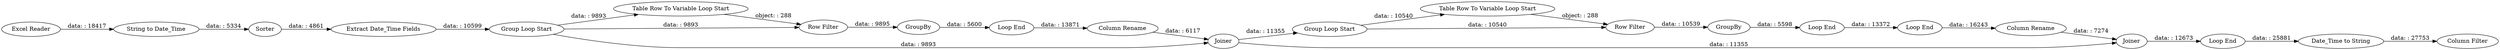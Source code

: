 digraph {
	"3991961135593982871_11" [label=GroupBy]
	"3991961135593982871_33" [label="Column Filter"]
	"3991961135593982871_25" [label="Column Rename"]
	"3991961135593982871_3" [label="Extract Date_Time Fields"]
	"3991961135593982871_29" [label="Loop End"]
	"3991961135593982871_9" [label="Row Filter"]
	"3991961135593982871_12" [label=Joiner]
	"3991961135593982871_31" [label="Loop End"]
	"3991961135593982871_32" [label="Date_Time to String"]
	"3991961135593982871_22" [label="Loop End"]
	"3991961135593982871_10" [label="Table Row To Variable Loop Start"]
	"3991961135593982871_28" [label="Table Row To Variable Loop Start"]
	"3991961135593982871_2" [label="String to Date_Time"]
	"3991961135593982871_24" [label="Group Loop Start"]
	"3991961135593982871_5" [label="Loop End"]
	"3991961135593982871_30" [label=GroupBy]
	"3991961135593982871_23" [label="Column Rename"]
	"3991961135593982871_7" [label=Sorter]
	"3991961135593982871_1" [label="Excel Reader"]
	"3991961135593982871_27" [label="Row Filter"]
	"3991961135593982871_4" [label="Group Loop Start"]
	"3991961135593982871_26" [label=Joiner]
	"3991961135593982871_32" -> "3991961135593982871_33" [label="data: : 27753"]
	"3991961135593982871_10" -> "3991961135593982871_9" [label="object: : 288"]
	"3991961135593982871_23" -> "3991961135593982871_12" [label="data: : 6117"]
	"3991961135593982871_4" -> "3991961135593982871_12" [label="data: : 9893"]
	"3991961135593982871_29" -> "3991961135593982871_31" [label="data: : 13372"]
	"3991961135593982871_30" -> "3991961135593982871_29" [label="data: : 5598"]
	"3991961135593982871_24" -> "3991961135593982871_28" [label="data: : 10540"]
	"3991961135593982871_26" -> "3991961135593982871_22" [label="data: : 12673"]
	"3991961135593982871_12" -> "3991961135593982871_24" [label="data: : 11355"]
	"3991961135593982871_12" -> "3991961135593982871_26" [label="data: : 11355"]
	"3991961135593982871_1" -> "3991961135593982871_2" [label="data: : 18417"]
	"3991961135593982871_27" -> "3991961135593982871_30" [label="data: : 10539"]
	"3991961135593982871_11" -> "3991961135593982871_5" [label="data: : 5600"]
	"3991961135593982871_9" -> "3991961135593982871_11" [label="data: : 9895"]
	"3991961135593982871_2" -> "3991961135593982871_7" [label="data: : 5334"]
	"3991961135593982871_25" -> "3991961135593982871_26" [label="data: : 7274"]
	"3991961135593982871_5" -> "3991961135593982871_23" [label="data: : 13871"]
	"3991961135593982871_3" -> "3991961135593982871_4" [label="data: : 10599"]
	"3991961135593982871_22" -> "3991961135593982871_32" [label="data: : 25881"]
	"3991961135593982871_4" -> "3991961135593982871_9" [label="data: : 9893"]
	"3991961135593982871_28" -> "3991961135593982871_27" [label="object: : 288"]
	"3991961135593982871_7" -> "3991961135593982871_3" [label="data: : 4861"]
	"3991961135593982871_31" -> "3991961135593982871_25" [label="data: : 16243"]
	"3991961135593982871_4" -> "3991961135593982871_10" [label="data: : 9893"]
	"3991961135593982871_24" -> "3991961135593982871_27" [label="data: : 10540"]
	rankdir=LR
}
